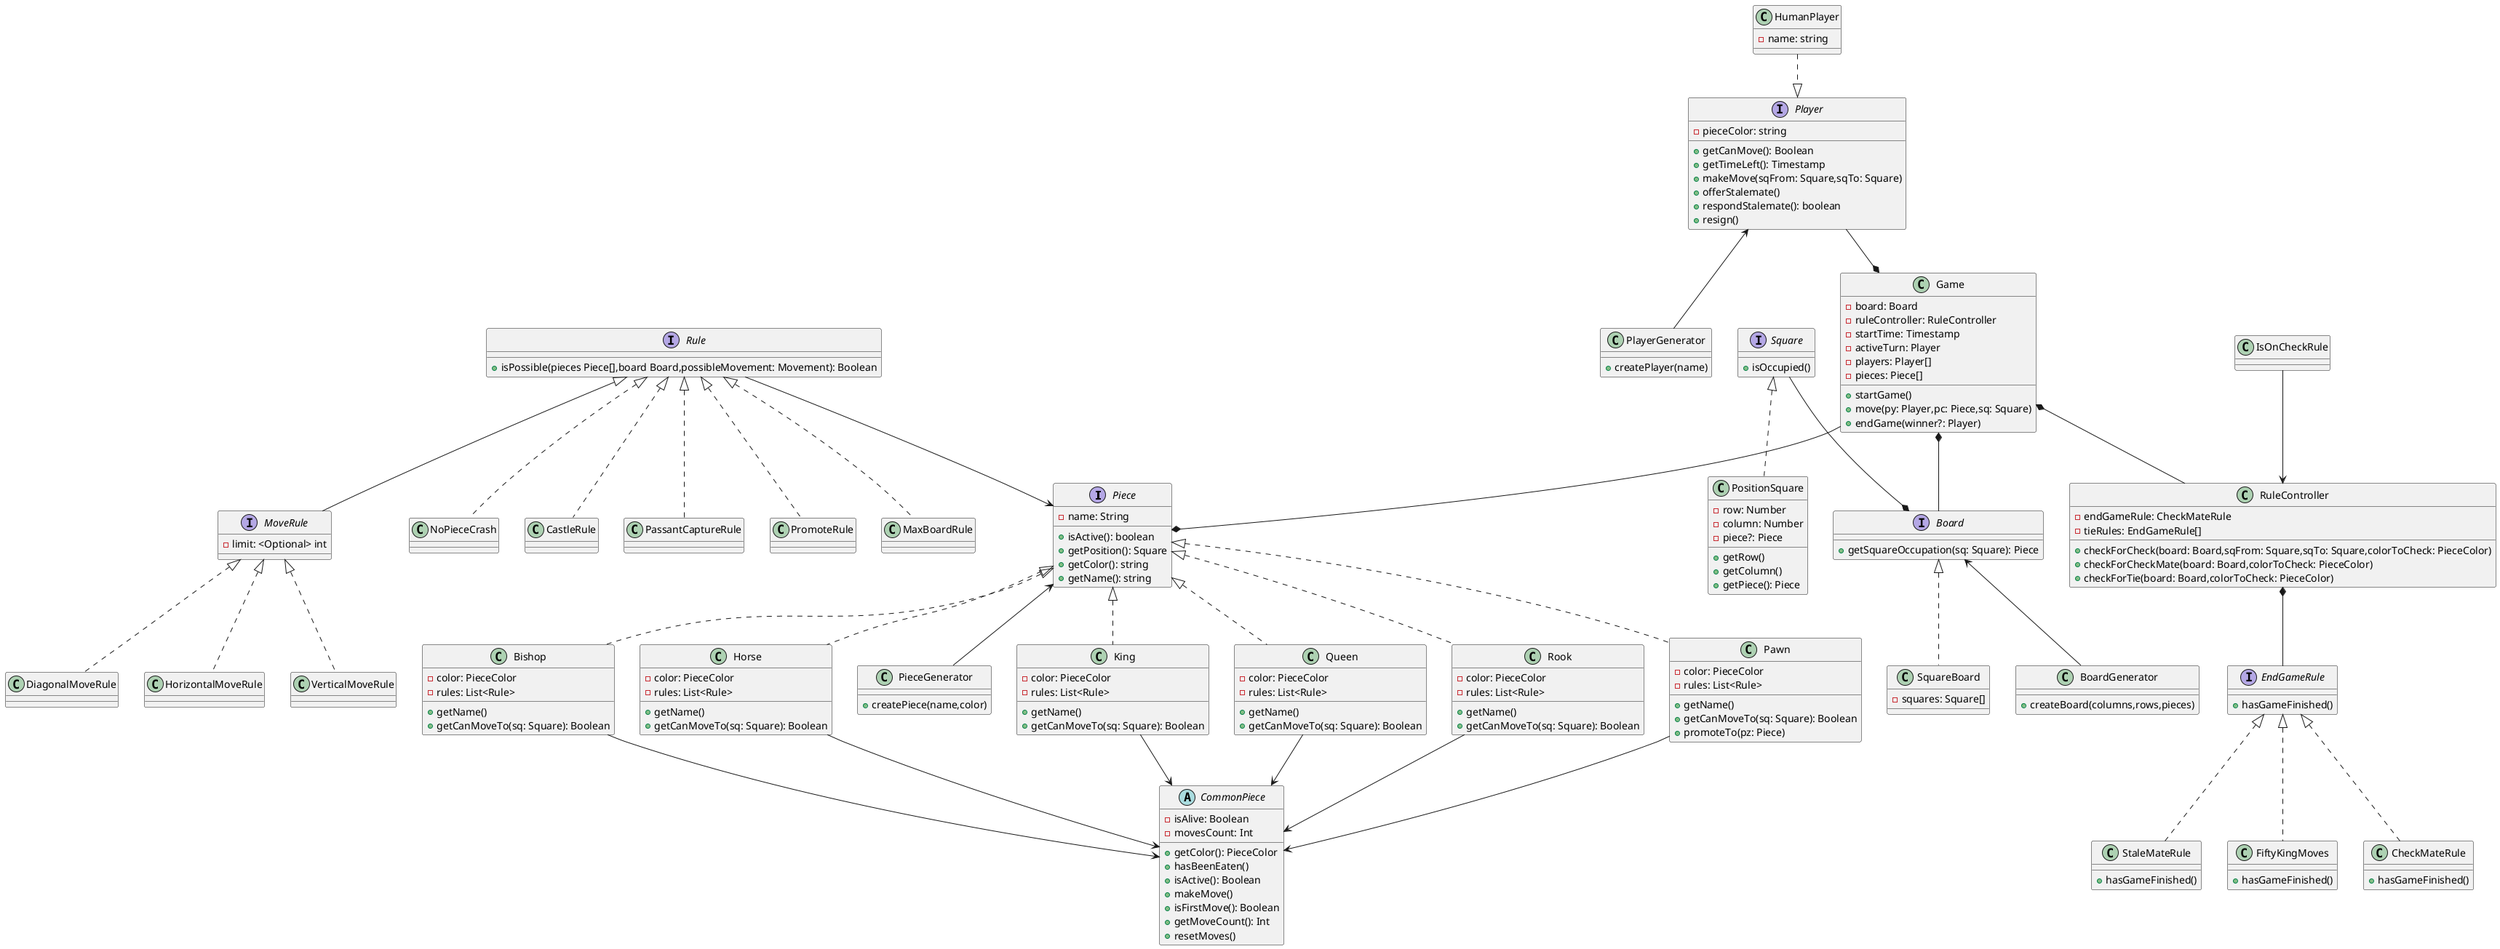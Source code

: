 @startuml
'Pieces
interface Piece {
    - name: String
    + isActive(): boolean
    + getPosition(): Square
    + getColor(): string
    + getName(): string
}
Pawn --> CommonPiece
Bishop --> CommonPiece
Horse --> CommonPiece
King --> CommonPiece
Queen --> CommonPiece
Rook --> CommonPiece
Rule --> Piece

abstract class CommonPiece {
        - isAlive: Boolean
        - movesCount: Int
        + getColor(): PieceColor
        + hasBeenEaten()
        + isActive(): Boolean
        + makeMove()
        + isFirstMove(): Boolean
        + getMoveCount(): Int
        + resetMoves()
}
class Bishop implements Piece{
    - color: PieceColor
    - rules: List<Rule>
    + getName()
    + getCanMoveTo(sq: Square): Boolean
}
class Horse implements Piece{
    - color: PieceColor
    - rules: List<Rule>
    + getName()
    + getCanMoveTo(sq: Square): Boolean
}
class King implements Piece{
    - color: PieceColor
    - rules: List<Rule>
    + getName()
    + getCanMoveTo(sq: Square): Boolean
}
class Pawn implements Piece{
    - color: PieceColor
    - rules: List<Rule>
    + getName()
    + getCanMoveTo(sq: Square): Boolean
    + promoteTo(pz: Piece)
}
class Queen implements Piece{
    - color: PieceColor
    - rules: List<Rule>
    + getName()
    + getCanMoveTo(sq: Square): Boolean
}
class Rook implements Piece{
    - color: PieceColor
    - rules: List<Rule>
    + getName()
    + getCanMoveTo(sq: Square): Boolean
}
'Game objects
class Game {
    - board: Board
    - ruleController: RuleController
    - startTime: Timestamp
    - activeTurn: Player
    - players: Player[]
    - pieces: Piece[]
    + startGame()
    + move(py: Player,pc: Piece,sq: Square)
    + endGame(winner?: Player)
}
class BoardGenerator {
    + createBoard(columns,rows,pieces)
}
class PieceGenerator {
    + createPiece(name,color)
}
class PlayerGenerator{
    + createPlayer(name)
}
Player <-- PlayerGenerator
Board <-- BoardGenerator
Piece <-- PieceGenerator


interface Square {
    + isOccupied()
}
class PositionSquare implements Square{
    - row: Number
    - column: Number
    - piece?: Piece
    + getRow()
    + getColumn()
    + getPiece(): Piece
}
interface Board {
    + getSquareOccupation(sq: Square): Piece
}
class SquareBoard implements Board{
    - squares: Square[]
}
'class Timer {
'    - startGameTime: Timestamp
'    - maxTime: Timestamp
'    + resumeTimer()
'    + stopTimer()
'    + endGame()
'}

interface Player {
    - pieceColor: string
    + getCanMove(): Boolean
    + getTimeLeft(): Timestamp
    + makeMove(sqFrom: Square,sqTo: Square)
    + offerStalemate()
    + respondStalemate(): boolean
    + resign()
}
class HumanPlayer {
    - name: string
}
HumanPlayer ..|> Player
Game --*  Piece


Game *--  Board
Player --*  Game

'Rules
class RuleController {
    - endGameRule: CheckMateRule
    - tieRules: EndGameRule[]
    + checkForCheck(board: Board,sqFrom: Square,sqTo: Square,colorToCheck: PieceColor)
    + checkForCheckMate(board: Board,colorToCheck: PieceColor)
    + checkForTie(board: Board,colorToCheck: PieceColor)

}

RuleController *--  EndGameRule
Game *-- RuleController

interface EndGameRule {
    + hasGameFinished()
}
class StaleMateRule implements EndGameRule{
    + hasGameFinished()
}
class FiftyKingMoves implements EndGameRule{
    + hasGameFinished()
}
class CheckMateRule implements EndGameRule{
    + hasGameFinished()
}
interface Rule {
    + isPossible(pieces Piece[],board Board,possibleMovement: Movement): Boolean
}
IsOnCheckRule --> RuleController
Square --* Board
class IsOnCheckRule {
}
class MaxBoardRule implements Rule {
}
class NoPieceCrash implements Rule {
}
class CastleRule implements Rule {
}
class PassantCaptureRule implements Rule {
}
class PromoteRule implements Rule {
}
interface MoveRule extends Rule {
    - limit: <Optional> int
}
class HorizontalMoveRule implements MoveRule {
}
class VerticalMoveRule implements MoveRule {
}
class DiagonalMoveRule implements MoveRule {
}


@enduml